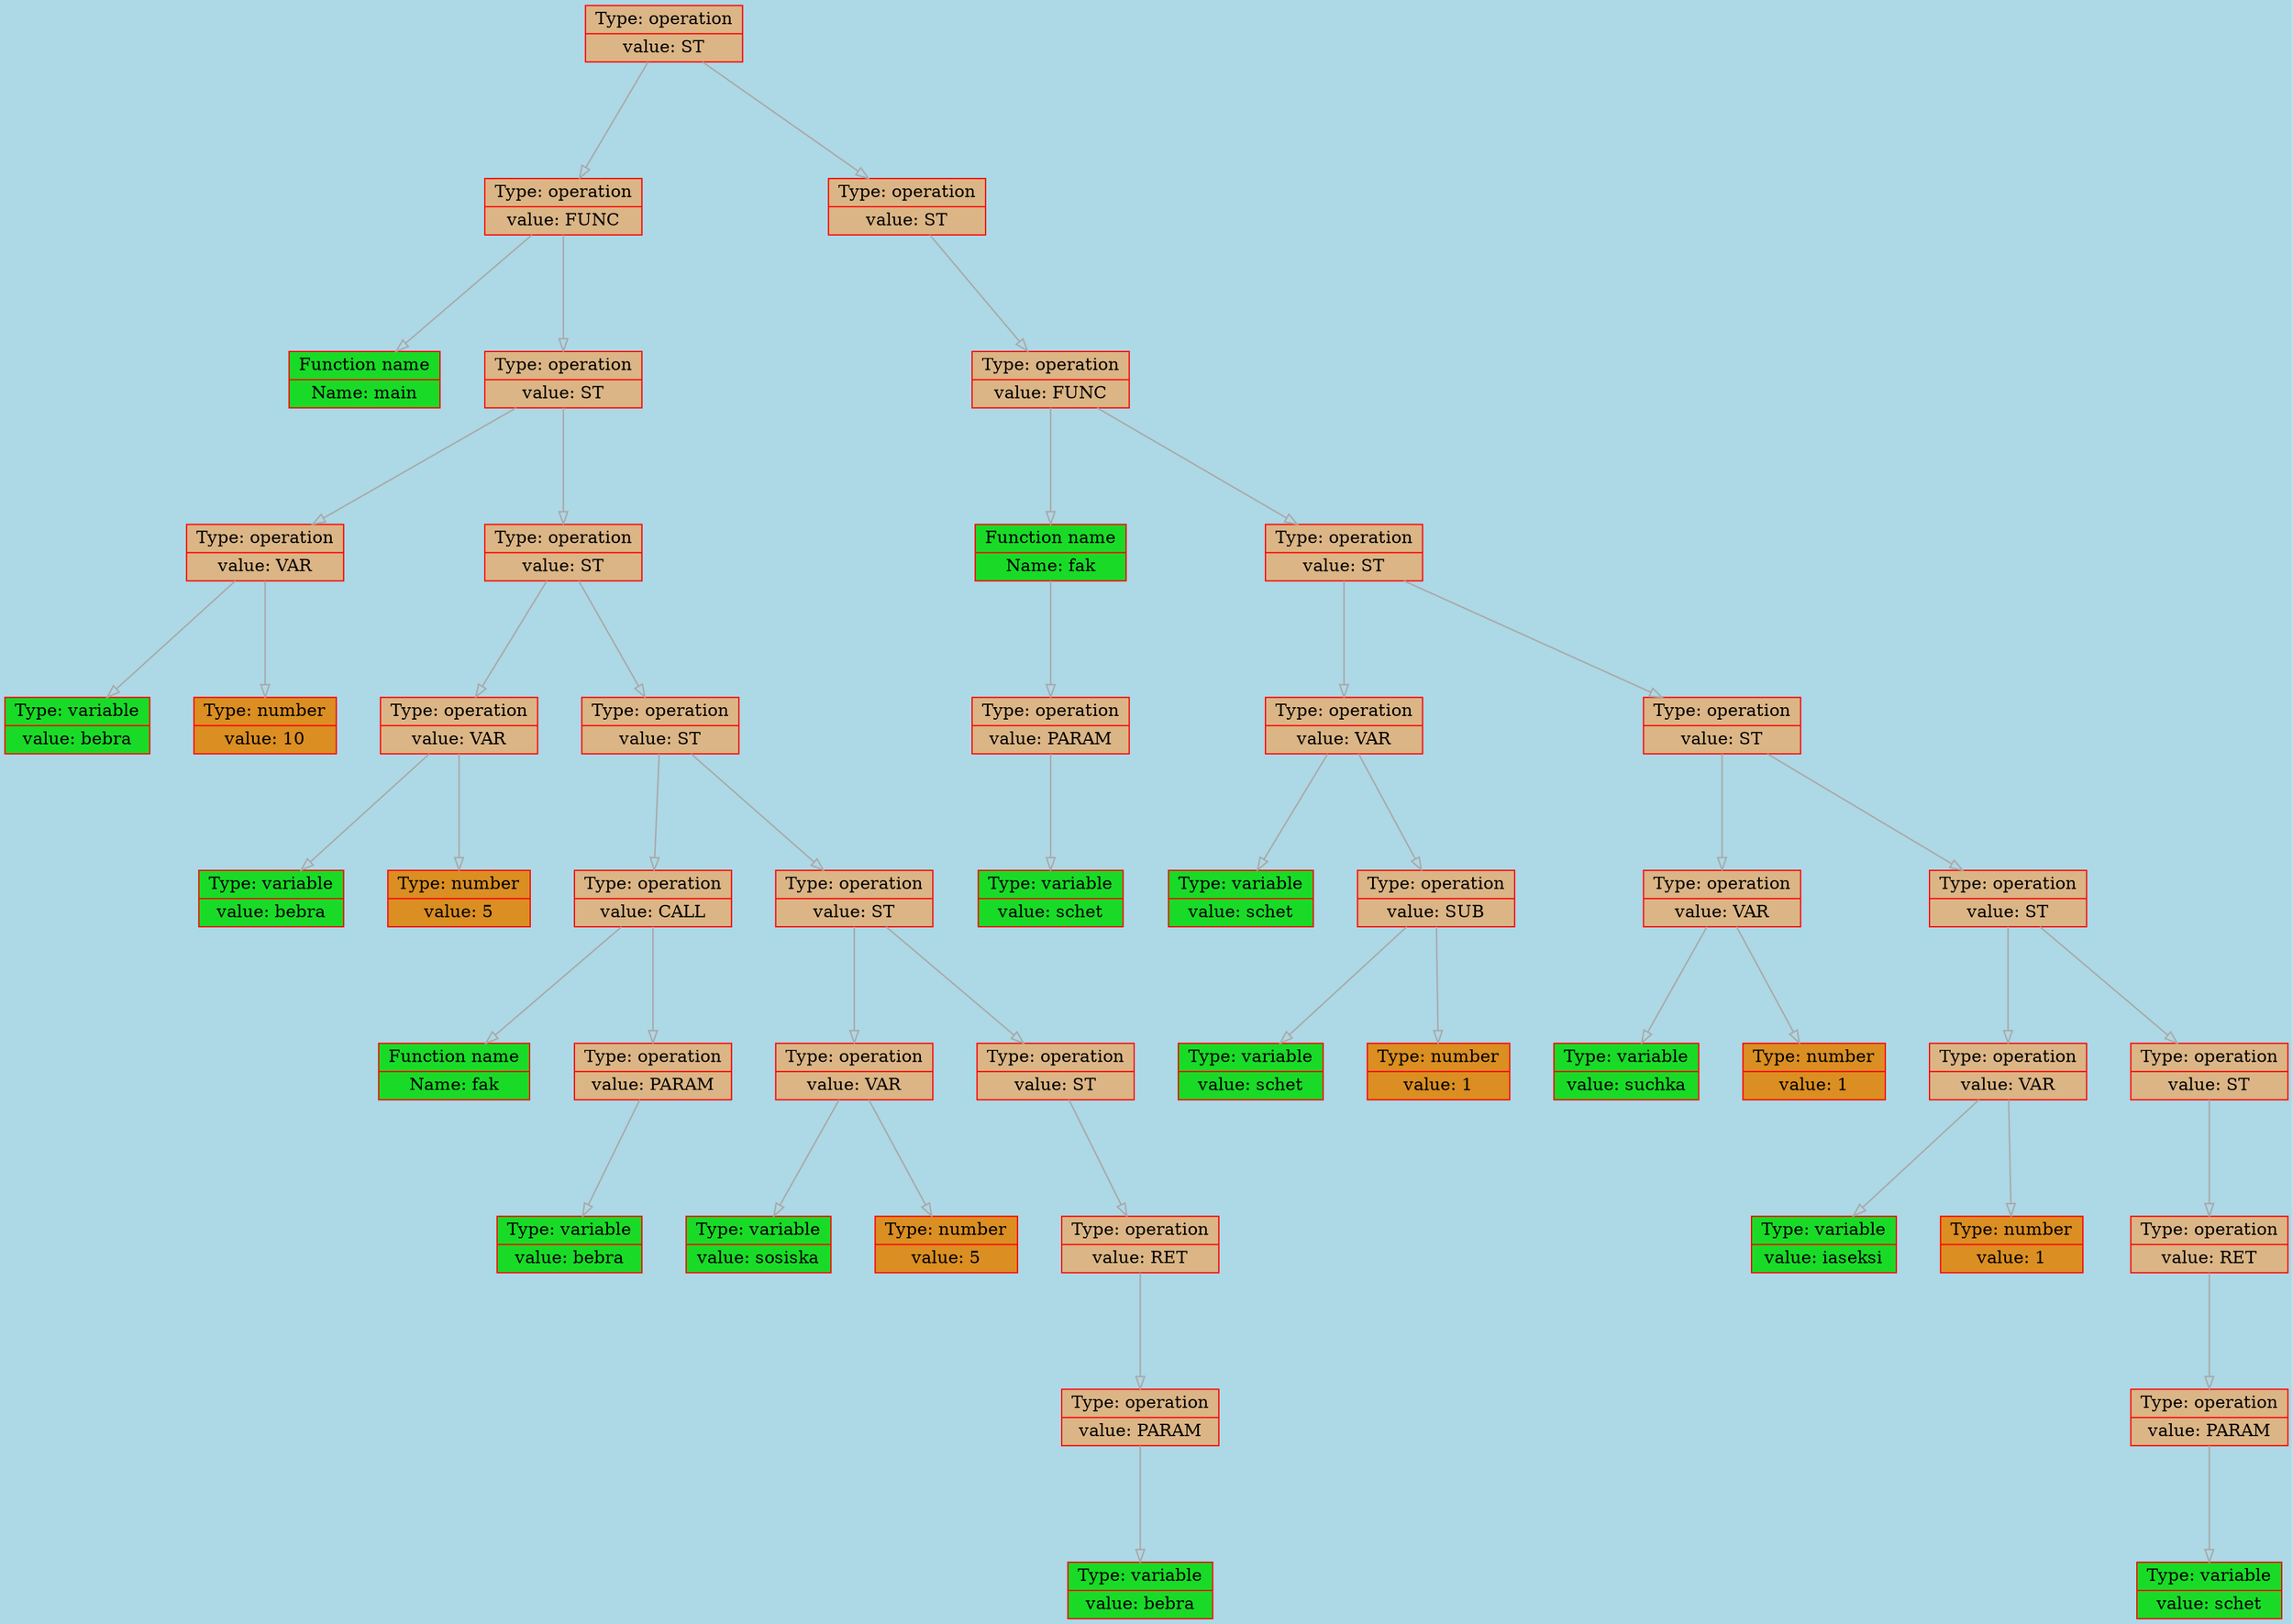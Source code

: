 
    digraph g {
        bgcolor="lightblue";
        dpi      = 200;
        fontname = "Comic Sans MS";
        fontsize = 20;
        rankdir   =  TB;
        edge [color = darkgrey, arrowhead = onormal, arrowsize = 1, penwidth = 1.2]
        graph[fillcolor = lightgreen, ranksep = 1.3, nodesep = 0.5,
        style = "rounded, filled",color = green, penwidth = 2]

    Node00000205ac1da610[shape=record, width=0.2, style="filled", color="red", fillcolor="#DBB585",label=" {Type: operation | value: ST}"] 
 
Node00000205ac1da490[shape=record, width=0.2, style="filled", color="red", fillcolor="#DBB585",label=" {Type: operation | value: FUNC}"] 
 
Node00000205ac1d9e50[shape=record, width=0.2, style="filled", color="red", fillcolor="#19DB27",label=" {Function name |Name: main}"] 
 
Node00000205ac1da940[shape=record, width=0.2, style="filled", color="red", fillcolor="#DBB585",label=" {Type: operation | value: ST}"] 
 
Node00000205ac1da170[shape=record, width=0.2, style="filled", color="red", fillcolor="#DBB585",label=" {Type: operation | value: VAR}"] 
 
Node00000205ac1d9f60[shape=record, width=0.2, style="filled", color="red", fillcolor="#19DB27",label=" {Type: variable | value: bebra}"] 
 
Node00000205ac1da1d0[shape=record, width=0.2, style="filled", color="red", fillcolor="#DB8E21",label=" {Type: number | value: 10}"] 
 
Node00000205ac1da5e0[shape=record, width=0.2, style="filled", color="red", fillcolor="#DBB585",label=" {Type: operation | value: ST}"] 
 
Node00000205ac1da050[shape=record, width=0.2, style="filled", color="red", fillcolor="#DBB585",label=" {Type: operation | value: VAR}"] 
 
Node00000205ac1d9ed0[shape=record, width=0.2, style="filled", color="red", fillcolor="#19DB27",label=" {Type: variable | value: bebra}"] 
 
Node00000205ac1da140[shape=record, width=0.2, style="filled", color="red", fillcolor="#DB8E21",label=" {Type: number | value: 5}"] 
 
Node00000205ac1da0b0[shape=record, width=0.2, style="filled", color="red", fillcolor="#DBB585",label=" {Type: operation | value: ST}"] 
 
Node00000205ac1d9fc0[shape=record, width=0.2, style="filled", color="red", fillcolor="#DBB585",label=" {Type: operation | value: CALL}"] 
 
Node00000205ac1d9f00[shape=record, width=0.2, style="filled", color="red", fillcolor="#19DB27",label=" {Function name |Name: fak}"] 
 
Node00000205ac1d9f30[shape=record, width=0.2, style="filled", color="red", fillcolor="#DBB585",label=" {Type: operation | value: PARAM}"] 
 
Node00000205ac1d9f90[shape=record, width=0.2, style="filled", color="red", fillcolor="#19DB27",label=" {Type: variable | value: bebra}"] 
 
Node00000205ac1da020[shape=record, width=0.2, style="filled", color="red", fillcolor="#DBB585",label=" {Type: operation | value: ST}"] 
 
Node00000205ac1da1a0[shape=record, width=0.2, style="filled", color="red", fillcolor="#DBB585",label=" {Type: operation | value: VAR}"] 
 
Node00000205ac1da080[shape=record, width=0.2, style="filled", color="red", fillcolor="#19DB27",label=" {Type: variable | value: sosiska}"] 
 
Node00000205ac1da0e0[shape=record, width=0.2, style="filled", color="red", fillcolor="#DB8E21",label=" {Type: number | value: 5}"] 
 
Node00000205ac1d9ff0[shape=record, width=0.2, style="filled", color="red", fillcolor="#DBB585",label=" {Type: operation | value: ST}"] 
 
Node00000205ac1da230[shape=record, width=0.2, style="filled", color="red", fillcolor="#DBB585",label=" {Type: operation | value: RET}"] 
 
Node00000205ac1da200[shape=record, width=0.2, style="filled", color="red", fillcolor="#DBB585",label=" {Type: operation | value: PARAM}"] 
 
Node00000205ac1da110[shape=record, width=0.2, style="filled", color="red", fillcolor="#19DB27",label=" {Type: variable | value: bebra}"] 
 
Node00000205ac1da370[shape=record, width=0.2, style="filled", color="red", fillcolor="#DBB585",label=" {Type: operation | value: ST}"] 
 
Node00000205ac1da970[shape=record, width=0.2, style="filled", color="red", fillcolor="#DBB585",label=" {Type: operation | value: FUNC}"] 
 
Node00000205ac1da4f0[shape=record, width=0.2, style="filled", color="red", fillcolor="#19DB27",label=" {Function name |Name: fak}"] 
 
Node00000205ac1da760[shape=record, width=0.2, style="filled", color="red", fillcolor="#DBB585",label=" {Type: operation | value: PARAM}"] 
 
Node00000205ac1da730[shape=record, width=0.2, style="filled", color="red", fillcolor="#19DB27",label=" {Type: variable | value: schet}"] 
 
Node00000205ac1da700[shape=record, width=0.2, style="filled", color="red", fillcolor="#DBB585",label=" {Type: operation | value: ST}"] 
 
Node00000205ac1da4c0[shape=record, width=0.2, style="filled", color="red", fillcolor="#DBB585",label=" {Type: operation | value: VAR}"] 
 
Node00000205ac1da640[shape=record, width=0.2, style="filled", color="red", fillcolor="#19DB27",label=" {Type: variable | value: schet}"] 
 
Node00000205ac1da6d0[shape=record, width=0.2, style="filled", color="red", fillcolor="#DBB585",label=" {Type: operation | value: SUB}"] 
 
Node00000205ac1da5b0[shape=record, width=0.2, style="filled", color="red", fillcolor="#19DB27",label=" {Type: variable | value: schet}"] 
 
Node00000205ac1daa30[shape=record, width=0.2, style="filled", color="red", fillcolor="#DB8E21",label=" {Type: number | value: 1}"] 
 
Node00000205ac1da3a0[shape=record, width=0.2, style="filled", color="red", fillcolor="#DBB585",label=" {Type: operation | value: ST}"] 
 
Node00000205ac1da7f0[shape=record, width=0.2, style="filled", color="red", fillcolor="#DBB585",label=" {Type: operation | value: VAR}"] 
 
Node00000205ac1da9d0[shape=record, width=0.2, style="filled", color="red", fillcolor="#19DB27",label=" {Type: variable | value: suchka}"] 
 
Node00000205ac1da430[shape=record, width=0.2, style="filled", color="red", fillcolor="#DB8E21",label=" {Type: number | value: 1}"] 
 
Node00000205ac1da520[shape=record, width=0.2, style="filled", color="red", fillcolor="#DBB585",label=" {Type: operation | value: ST}"] 
 
Node00000205ac1da550[shape=record, width=0.2, style="filled", color="red", fillcolor="#DBB585",label=" {Type: operation | value: VAR}"] 
 
Node00000205ac1da2e0[shape=record, width=0.2, style="filled", color="red", fillcolor="#19DB27",label=" {Type: variable | value: iaseksi}"] 
 
Node00000205ac1da400[shape=record, width=0.2, style="filled", color="red", fillcolor="#DB8E21",label=" {Type: number | value: 1}"] 
 
Node00000205ac1da340[shape=record, width=0.2, style="filled", color="red", fillcolor="#DBB585",label=" {Type: operation | value: ST}"] 
 
Node00000205ac1daa00[shape=record, width=0.2, style="filled", color="red", fillcolor="#DBB585",label=" {Type: operation | value: RET}"] 
 
Node00000205ac1da310[shape=record, width=0.2, style="filled", color="red", fillcolor="#DBB585",label=" {Type: operation | value: PARAM}"] 
 
Node00000205ac1daa60[shape=record, width=0.2, style="filled", color="red", fillcolor="#19DB27",label=" {Type: variable | value: schet}"] 
 
Node00000205ac1da610->Node00000205ac1da490
Node00000205ac1da490->Node00000205ac1d9e50
Node00000205ac1da490->Node00000205ac1da940
Node00000205ac1da940->Node00000205ac1da170
Node00000205ac1da170->Node00000205ac1d9f60
Node00000205ac1da170->Node00000205ac1da1d0
Node00000205ac1da940->Node00000205ac1da5e0
Node00000205ac1da5e0->Node00000205ac1da050
Node00000205ac1da050->Node00000205ac1d9ed0
Node00000205ac1da050->Node00000205ac1da140
Node00000205ac1da5e0->Node00000205ac1da0b0
Node00000205ac1da0b0->Node00000205ac1d9fc0
Node00000205ac1d9fc0->Node00000205ac1d9f00
Node00000205ac1d9fc0->Node00000205ac1d9f30
Node00000205ac1d9f30->Node00000205ac1d9f90
Node00000205ac1da0b0->Node00000205ac1da020
Node00000205ac1da020->Node00000205ac1da1a0
Node00000205ac1da1a0->Node00000205ac1da080
Node00000205ac1da1a0->Node00000205ac1da0e0
Node00000205ac1da020->Node00000205ac1d9ff0
Node00000205ac1d9ff0->Node00000205ac1da230
Node00000205ac1da230->Node00000205ac1da200
Node00000205ac1da200->Node00000205ac1da110
Node00000205ac1da610->Node00000205ac1da370
Node00000205ac1da370->Node00000205ac1da970
Node00000205ac1da970->Node00000205ac1da4f0
Node00000205ac1da4f0->Node00000205ac1da760
Node00000205ac1da760->Node00000205ac1da730
Node00000205ac1da970->Node00000205ac1da700
Node00000205ac1da700->Node00000205ac1da4c0
Node00000205ac1da4c0->Node00000205ac1da640
Node00000205ac1da4c0->Node00000205ac1da6d0
Node00000205ac1da6d0->Node00000205ac1da5b0
Node00000205ac1da6d0->Node00000205ac1daa30
Node00000205ac1da700->Node00000205ac1da3a0
Node00000205ac1da3a0->Node00000205ac1da7f0
Node00000205ac1da7f0->Node00000205ac1da9d0
Node00000205ac1da7f0->Node00000205ac1da430
Node00000205ac1da3a0->Node00000205ac1da520
Node00000205ac1da520->Node00000205ac1da550
Node00000205ac1da550->Node00000205ac1da2e0
Node00000205ac1da550->Node00000205ac1da400
Node00000205ac1da520->Node00000205ac1da340
Node00000205ac1da340->Node00000205ac1daa00
Node00000205ac1daa00->Node00000205ac1da310
Node00000205ac1da310->Node00000205ac1daa60
}
